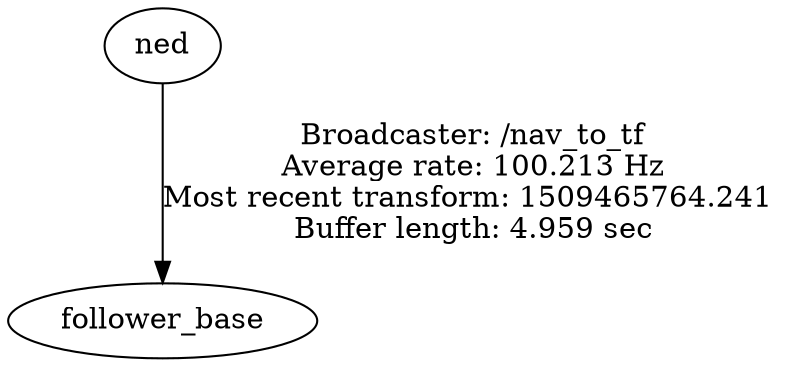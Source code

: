digraph G {
"ned" -> "follower_base"[label="Broadcaster: /nav_to_tf\nAverage rate: 100.213 Hz\nMost recent transform: 1509465764.241 \nBuffer length: 4.959 sec\n"];
}